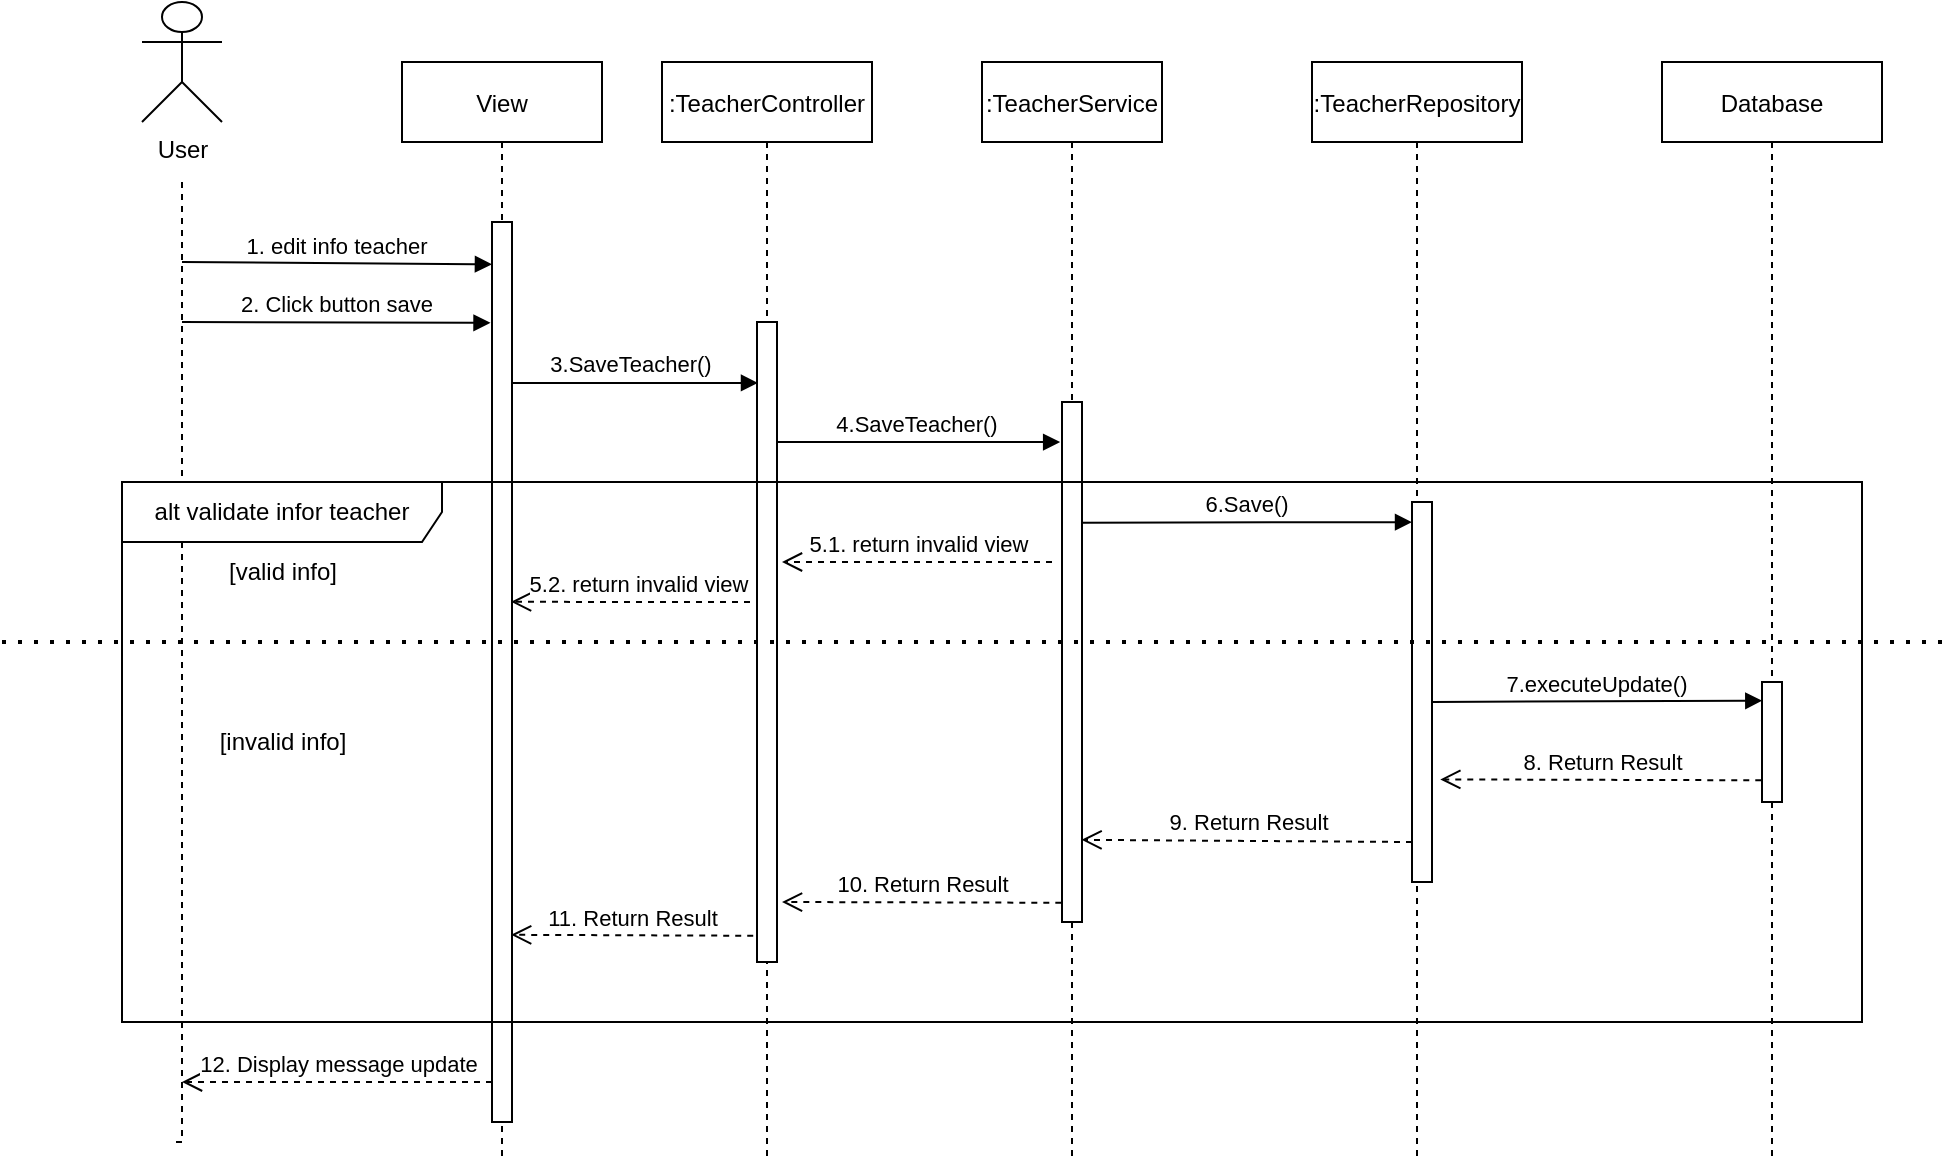 <mxfile version="21.1.1" type="device" pages="2">
  <diagram id="kgpKYQtTHZ0yAKxKKP6v" name="Update">
    <mxGraphModel dx="1843" dy="489" grid="1" gridSize="10" guides="1" tooltips="1" connect="1" arrows="1" fold="1" page="1" pageScale="1" pageWidth="850" pageHeight="1100" math="0" shadow="0">
      <root>
        <mxCell id="0" />
        <mxCell id="1" parent="0" />
        <mxCell id="1rYxMRe_m1wBD9LGmmaj-11" style="edgeStyle=orthogonalEdgeStyle;rounded=0;orthogonalLoop=1;jettySize=auto;html=1;dashed=1;endArrow=none;endFill=0;" parent="1" edge="1">
          <mxGeometry relative="1" as="geometry">
            <mxPoint x="-165" y="950" as="targetPoint" />
            <mxPoint x="-160" y="470" as="sourcePoint" />
            <Array as="points">
              <mxPoint x="-160" y="950" />
            </Array>
          </mxGeometry>
        </mxCell>
        <mxCell id="1rYxMRe_m1wBD9LGmmaj-10" value="User" style="shape=umlActor;verticalLabelPosition=bottom;verticalAlign=top;html=1;" parent="1" vertex="1">
          <mxGeometry x="-180" y="380" width="40" height="60" as="geometry" />
        </mxCell>
        <mxCell id="1rYxMRe_m1wBD9LGmmaj-12" value="View" style="shape=umlLifeline;perimeter=lifelinePerimeter;container=1;collapsible=0;recursiveResize=0;rounded=0;shadow=0;strokeWidth=1;" parent="1" vertex="1">
          <mxGeometry x="-50" y="410" width="100" height="550" as="geometry" />
        </mxCell>
        <mxCell id="b2dAvK26NsnJdoIZ1mw7-11" value="5.2. return invalid view" style="html=1;verticalAlign=bottom;endArrow=open;dashed=1;endSize=8;exitX=0;exitY=0.322;exitDx=0;exitDy=0;exitPerimeter=0;entryX=0.953;entryY=0.422;entryDx=0;entryDy=0;entryPerimeter=0;" parent="1rYxMRe_m1wBD9LGmmaj-12" edge="1" target="b2dAvK26NsnJdoIZ1mw7-13">
          <mxGeometry relative="1" as="geometry">
            <mxPoint x="180" y="270.07" as="sourcePoint" />
            <mxPoint x="60" y="270" as="targetPoint" />
          </mxGeometry>
        </mxCell>
        <mxCell id="1rYxMRe_m1wBD9LGmmaj-13" value=":TeacherController" style="shape=umlLifeline;perimeter=lifelinePerimeter;container=1;collapsible=0;recursiveResize=0;rounded=0;shadow=0;strokeWidth=1;" parent="1" vertex="1">
          <mxGeometry x="80" y="410" width="105" height="550" as="geometry" />
        </mxCell>
        <mxCell id="b2dAvK26NsnJdoIZ1mw7-9" value="4.SaveTeacher()" style="html=1;verticalAlign=bottom;endArrow=block;entryX=-0.092;entryY=0.077;entryDx=0;entryDy=0;entryPerimeter=0;" parent="1rYxMRe_m1wBD9LGmmaj-13" edge="1" target="b2dAvK26NsnJdoIZ1mw7-15">
          <mxGeometry width="80" relative="1" as="geometry">
            <mxPoint x="55" y="190" as="sourcePoint" />
            <mxPoint x="195" y="190" as="targetPoint" />
          </mxGeometry>
        </mxCell>
        <mxCell id="b2dAvK26NsnJdoIZ1mw7-10" value="5.1. return invalid view" style="html=1;verticalAlign=bottom;endArrow=open;dashed=1;endSize=8;" parent="1rYxMRe_m1wBD9LGmmaj-13" edge="1">
          <mxGeometry relative="1" as="geometry">
            <mxPoint x="195" y="250" as="sourcePoint" />
            <mxPoint x="60" y="250" as="targetPoint" />
          </mxGeometry>
        </mxCell>
        <mxCell id="b2dAvK26NsnJdoIZ1mw7-41" value="" style="html=1;points=[];perimeter=orthogonalPerimeter;" parent="1rYxMRe_m1wBD9LGmmaj-13" vertex="1">
          <mxGeometry x="47.5" y="130" width="10" height="320" as="geometry" />
        </mxCell>
        <mxCell id="1rYxMRe_m1wBD9LGmmaj-14" value=":TeacherService" style="shape=umlLifeline;perimeter=lifelinePerimeter;container=1;collapsible=0;recursiveResize=0;rounded=0;shadow=0;strokeWidth=1;" parent="1" vertex="1">
          <mxGeometry x="240" y="410" width="90" height="550" as="geometry" />
        </mxCell>
        <mxCell id="b2dAvK26NsnJdoIZ1mw7-33" value="9. Return Result" style="html=1;verticalAlign=bottom;endArrow=open;dashed=1;endSize=8;entryX=0.977;entryY=0.842;entryDx=0;entryDy=0;entryPerimeter=0;" parent="1rYxMRe_m1wBD9LGmmaj-14" edge="1" target="b2dAvK26NsnJdoIZ1mw7-15">
          <mxGeometry relative="1" as="geometry">
            <mxPoint x="215" y="390" as="sourcePoint" />
            <mxPoint x="65" y="390" as="targetPoint" />
          </mxGeometry>
        </mxCell>
        <mxCell id="b2dAvK26NsnJdoIZ1mw7-15" value="" style="html=1;points=[];perimeter=orthogonalPerimeter;" parent="1rYxMRe_m1wBD9LGmmaj-14" vertex="1">
          <mxGeometry x="40" y="170" width="10" height="260" as="geometry" />
        </mxCell>
        <mxCell id="1rYxMRe_m1wBD9LGmmaj-15" value=":TeacherRepository" style="shape=umlLifeline;perimeter=lifelinePerimeter;container=1;collapsible=0;recursiveResize=0;rounded=0;shadow=0;strokeWidth=1;" parent="1" vertex="1">
          <mxGeometry x="405" y="410" width="105" height="550" as="geometry" />
        </mxCell>
        <mxCell id="b2dAvK26NsnJdoIZ1mw7-25" value="" style="html=1;points=[];perimeter=orthogonalPerimeter;" parent="1rYxMRe_m1wBD9LGmmaj-15" vertex="1">
          <mxGeometry x="50" y="220" width="10" height="190" as="geometry" />
        </mxCell>
        <mxCell id="1rYxMRe_m1wBD9LGmmaj-16" value="Database" style="shape=umlLifeline;perimeter=lifelinePerimeter;container=1;collapsible=0;recursiveResize=0;rounded=0;shadow=0;strokeWidth=1;" parent="1" vertex="1">
          <mxGeometry x="580" y="410" width="110" height="550" as="geometry" />
        </mxCell>
        <mxCell id="b2dAvK26NsnJdoIZ1mw7-26" value="" style="html=1;points=[];perimeter=orthogonalPerimeter;" parent="1rYxMRe_m1wBD9LGmmaj-16" vertex="1">
          <mxGeometry x="50" y="310" width="10" height="60" as="geometry" />
        </mxCell>
        <mxCell id="b2dAvK26NsnJdoIZ1mw7-2" value="1. edit info teacher" style="html=1;verticalAlign=bottom;endArrow=block;entryX=-0.003;entryY=0.047;entryDx=0;entryDy=0;entryPerimeter=0;" parent="1" edge="1" target="b2dAvK26NsnJdoIZ1mw7-13">
          <mxGeometry width="80" relative="1" as="geometry">
            <mxPoint x="-160" y="510" as="sourcePoint" />
            <mxPoint x="-10" y="510" as="targetPoint" />
          </mxGeometry>
        </mxCell>
        <mxCell id="b2dAvK26NsnJdoIZ1mw7-4" value="2. Click button save" style="html=1;verticalAlign=bottom;endArrow=block;entryX=-0.074;entryY=0.112;entryDx=0;entryDy=0;entryPerimeter=0;" parent="1" edge="1" target="b2dAvK26NsnJdoIZ1mw7-13">
          <mxGeometry width="80" relative="1" as="geometry">
            <mxPoint x="-160" y="540" as="sourcePoint" />
            <mxPoint x="-10" y="540" as="targetPoint" />
          </mxGeometry>
        </mxCell>
        <mxCell id="b2dAvK26NsnJdoIZ1mw7-6" value="3.SaveTeacher()" style="html=1;verticalAlign=bottom;endArrow=block;entryX=-0.2;entryY=0.07;entryDx=0;entryDy=0;entryPerimeter=0;" parent="1" source="1rYxMRe_m1wBD9LGmmaj-12" edge="1">
          <mxGeometry width="80" relative="1" as="geometry">
            <mxPoint x="20" y="570" as="sourcePoint" />
            <mxPoint x="128" y="570.45" as="targetPoint" />
          </mxGeometry>
        </mxCell>
        <mxCell id="b2dAvK26NsnJdoIZ1mw7-13" value="" style="html=1;points=[];perimeter=orthogonalPerimeter;" parent="1" vertex="1">
          <mxGeometry x="-5" y="490" width="10" height="450" as="geometry" />
        </mxCell>
        <mxCell id="b2dAvK26NsnJdoIZ1mw7-20" value="6.Save()" style="html=1;verticalAlign=bottom;endArrow=block;exitX=0.998;exitY=0.232;exitDx=0;exitDy=0;exitPerimeter=0;entryX=0.002;entryY=0.053;entryDx=0;entryDy=0;entryPerimeter=0;" parent="1" source="b2dAvK26NsnJdoIZ1mw7-15" target="b2dAvK26NsnJdoIZ1mw7-25" edge="1">
          <mxGeometry width="80" relative="1" as="geometry">
            <mxPoint x="310" y="710" as="sourcePoint" />
            <mxPoint x="450" y="644" as="targetPoint" />
          </mxGeometry>
        </mxCell>
        <mxCell id="b2dAvK26NsnJdoIZ1mw7-21" value="7.executeUpdate()" style="html=1;verticalAlign=bottom;endArrow=block;exitX=1;exitY=0.526;exitDx=0;exitDy=0;exitPerimeter=0;entryX=0.015;entryY=0.156;entryDx=0;entryDy=0;entryPerimeter=0;" parent="1" edge="1" target="b2dAvK26NsnJdoIZ1mw7-26" source="b2dAvK26NsnJdoIZ1mw7-25">
          <mxGeometry width="80" relative="1" as="geometry">
            <mxPoint x="470" y="730" as="sourcePoint" />
            <mxPoint x="620" y="730" as="targetPoint" />
          </mxGeometry>
        </mxCell>
        <mxCell id="b2dAvK26NsnJdoIZ1mw7-34" value="10. Return Result" style="html=1;verticalAlign=bottom;endArrow=open;dashed=1;endSize=8;exitX=-0.034;exitY=0.963;exitDx=0;exitDy=0;exitPerimeter=0;" parent="1" edge="1" source="b2dAvK26NsnJdoIZ1mw7-15">
          <mxGeometry relative="1" as="geometry">
            <mxPoint x="270" y="830" as="sourcePoint" />
            <mxPoint x="140" y="830" as="targetPoint" />
          </mxGeometry>
        </mxCell>
        <mxCell id="b2dAvK26NsnJdoIZ1mw7-35" value="11. Return Result" style="html=1;verticalAlign=bottom;endArrow=open;dashed=1;endSize=8;entryX=0.957;entryY=0.792;entryDx=0;entryDy=0;entryPerimeter=0;exitX=-0.189;exitY=0.959;exitDx=0;exitDy=0;exitPerimeter=0;" parent="1" source="b2dAvK26NsnJdoIZ1mw7-41" target="b2dAvK26NsnJdoIZ1mw7-13" edge="1">
          <mxGeometry relative="1" as="geometry">
            <mxPoint x="130" y="846" as="sourcePoint" />
            <mxPoint x="-10" y="850" as="targetPoint" />
          </mxGeometry>
        </mxCell>
        <mxCell id="b2dAvK26NsnJdoIZ1mw7-36" value="12. Display message update" style="html=1;verticalAlign=bottom;endArrow=open;dashed=1;endSize=8;" parent="1" edge="1">
          <mxGeometry relative="1" as="geometry">
            <mxPoint x="-5" y="920" as="sourcePoint" />
            <mxPoint x="-160" y="920" as="targetPoint" />
            <Array as="points">
              <mxPoint x="-90" y="920" />
            </Array>
          </mxGeometry>
        </mxCell>
        <mxCell id="b2dAvK26NsnJdoIZ1mw7-32" value="8. Return Result" style="html=1;verticalAlign=bottom;endArrow=open;dashed=1;endSize=8;entryX=1.415;entryY=0.73;entryDx=0;entryDy=0;entryPerimeter=0;exitX=-0.036;exitY=0.819;exitDx=0;exitDy=0;exitPerimeter=0;" parent="1" edge="1" target="b2dAvK26NsnJdoIZ1mw7-25" source="b2dAvK26NsnJdoIZ1mw7-26">
          <mxGeometry relative="1" as="geometry">
            <mxPoint x="620" y="770" as="sourcePoint" />
            <mxPoint x="470" y="770" as="targetPoint" />
          </mxGeometry>
        </mxCell>
        <mxCell id="b2dAvK26NsnJdoIZ1mw7-17" value="[invalid info]" style="text;html=1;align=center;verticalAlign=middle;resizable=0;points=[];autosize=1;strokeColor=none;fillColor=none;" parent="1" vertex="1">
          <mxGeometry x="-155" y="735" width="90" height="30" as="geometry" />
        </mxCell>
        <mxCell id="b2dAvK26NsnJdoIZ1mw7-18" value="[valid info]" style="text;html=1;align=center;verticalAlign=middle;resizable=0;points=[];autosize=1;strokeColor=none;fillColor=none;" parent="1" vertex="1">
          <mxGeometry x="-150" y="650" width="80" height="30" as="geometry" />
        </mxCell>
        <mxCell id="b2dAvK26NsnJdoIZ1mw7-37" value="alt validate infor teacher" style="shape=umlFrame;whiteSpace=wrap;html=1;width=160;height=30;" parent="1" vertex="1">
          <mxGeometry x="-190" y="620" width="870" height="270" as="geometry" />
        </mxCell>
        <mxCell id="n6bYkw5uS1Dy2Mw1IZPa-4" value="" style="endArrow=none;dashed=1;html=1;dashPattern=1 3;strokeWidth=2;rounded=0;" edge="1" parent="1">
          <mxGeometry width="50" height="50" relative="1" as="geometry">
            <mxPoint x="-250" y="700" as="sourcePoint" />
            <mxPoint x="720" y="700" as="targetPoint" />
          </mxGeometry>
        </mxCell>
      </root>
    </mxGraphModel>
  </diagram>
  <diagram id="io_VU6igj7z9Doh1AbqS" name="Create">
    <mxGraphModel dx="2049" dy="602" grid="1" gridSize="10" guides="1" tooltips="1" connect="1" arrows="1" fold="1" page="1" pageScale="1" pageWidth="827" pageHeight="1169" math="0" shadow="0">
      <root>
        <mxCell id="0" />
        <mxCell id="1" parent="0" />
        <mxCell id="3U3rnmwADKVfiF2Mk6Z_-1" style="edgeStyle=orthogonalEdgeStyle;rounded=0;orthogonalLoop=1;jettySize=auto;html=1;dashed=1;endArrow=none;endFill=0;" edge="1" parent="1">
          <mxGeometry relative="1" as="geometry">
            <mxPoint x="-165" y="950" as="targetPoint" />
            <mxPoint x="-160" y="470" as="sourcePoint" />
            <Array as="points">
              <mxPoint x="-160" y="950" />
            </Array>
          </mxGeometry>
        </mxCell>
        <mxCell id="3U3rnmwADKVfiF2Mk6Z_-2" value="User" style="shape=umlActor;verticalLabelPosition=bottom;verticalAlign=top;html=1;" vertex="1" parent="1">
          <mxGeometry x="-180" y="380" width="40" height="60" as="geometry" />
        </mxCell>
        <mxCell id="3U3rnmwADKVfiF2Mk6Z_-3" value="View" style="shape=umlLifeline;perimeter=lifelinePerimeter;container=1;collapsible=0;recursiveResize=0;rounded=0;shadow=0;strokeWidth=1;" vertex="1" parent="1">
          <mxGeometry x="-50" y="410" width="100" height="550" as="geometry" />
        </mxCell>
        <mxCell id="3U3rnmwADKVfiF2Mk6Z_-4" value="5.2. return invalid view" style="html=1;verticalAlign=bottom;endArrow=open;dashed=1;endSize=8;exitX=0;exitY=0.322;exitDx=0;exitDy=0;exitPerimeter=0;entryX=0.953;entryY=0.422;entryDx=0;entryDy=0;entryPerimeter=0;" edge="1" parent="3U3rnmwADKVfiF2Mk6Z_-3" target="3U3rnmwADKVfiF2Mk6Z_-19">
          <mxGeometry relative="1" as="geometry">
            <mxPoint x="180" y="270.07" as="sourcePoint" />
            <mxPoint x="60" y="270" as="targetPoint" />
          </mxGeometry>
        </mxCell>
        <mxCell id="3U3rnmwADKVfiF2Mk6Z_-5" value=":TeacherController" style="shape=umlLifeline;perimeter=lifelinePerimeter;container=1;collapsible=0;recursiveResize=0;rounded=0;shadow=0;strokeWidth=1;" vertex="1" parent="1">
          <mxGeometry x="80" y="410" width="105" height="550" as="geometry" />
        </mxCell>
        <mxCell id="3U3rnmwADKVfiF2Mk6Z_-6" value="4.AddTeacher()" style="html=1;verticalAlign=bottom;endArrow=block;entryX=-0.092;entryY=0.077;entryDx=0;entryDy=0;entryPerimeter=0;" edge="1" parent="3U3rnmwADKVfiF2Mk6Z_-5" target="3U3rnmwADKVfiF2Mk6Z_-11">
          <mxGeometry width="80" relative="1" as="geometry">
            <mxPoint x="55" y="190" as="sourcePoint" />
            <mxPoint x="195" y="190" as="targetPoint" />
          </mxGeometry>
        </mxCell>
        <mxCell id="3U3rnmwADKVfiF2Mk6Z_-7" value="5.1. return invalid view" style="html=1;verticalAlign=bottom;endArrow=open;dashed=1;endSize=8;" edge="1" parent="3U3rnmwADKVfiF2Mk6Z_-5">
          <mxGeometry relative="1" as="geometry">
            <mxPoint x="195" y="250" as="sourcePoint" />
            <mxPoint x="60" y="250" as="targetPoint" />
          </mxGeometry>
        </mxCell>
        <mxCell id="3U3rnmwADKVfiF2Mk6Z_-8" value="" style="html=1;points=[];perimeter=orthogonalPerimeter;" vertex="1" parent="3U3rnmwADKVfiF2Mk6Z_-5">
          <mxGeometry x="47.5" y="130" width="10" height="320" as="geometry" />
        </mxCell>
        <mxCell id="3U3rnmwADKVfiF2Mk6Z_-9" value=":TeacherService" style="shape=umlLifeline;perimeter=lifelinePerimeter;container=1;collapsible=0;recursiveResize=0;rounded=0;shadow=0;strokeWidth=1;" vertex="1" parent="1">
          <mxGeometry x="240" y="410" width="90" height="550" as="geometry" />
        </mxCell>
        <mxCell id="3U3rnmwADKVfiF2Mk6Z_-10" value="9. Return Result" style="html=1;verticalAlign=bottom;endArrow=open;dashed=1;endSize=8;entryX=0.977;entryY=0.842;entryDx=0;entryDy=0;entryPerimeter=0;" edge="1" parent="3U3rnmwADKVfiF2Mk6Z_-9" target="3U3rnmwADKVfiF2Mk6Z_-11">
          <mxGeometry relative="1" as="geometry">
            <mxPoint x="215" y="390" as="sourcePoint" />
            <mxPoint x="65" y="390" as="targetPoint" />
          </mxGeometry>
        </mxCell>
        <mxCell id="3U3rnmwADKVfiF2Mk6Z_-11" value="" style="html=1;points=[];perimeter=orthogonalPerimeter;" vertex="1" parent="3U3rnmwADKVfiF2Mk6Z_-9">
          <mxGeometry x="40" y="170" width="10" height="260" as="geometry" />
        </mxCell>
        <mxCell id="3U3rnmwADKVfiF2Mk6Z_-12" value=":TeacherRepository" style="shape=umlLifeline;perimeter=lifelinePerimeter;container=1;collapsible=0;recursiveResize=0;rounded=0;shadow=0;strokeWidth=1;" vertex="1" parent="1">
          <mxGeometry x="405" y="410" width="105" height="550" as="geometry" />
        </mxCell>
        <mxCell id="3U3rnmwADKVfiF2Mk6Z_-13" value="" style="html=1;points=[];perimeter=orthogonalPerimeter;" vertex="1" parent="3U3rnmwADKVfiF2Mk6Z_-12">
          <mxGeometry x="50" y="220" width="10" height="190" as="geometry" />
        </mxCell>
        <mxCell id="3U3rnmwADKVfiF2Mk6Z_-14" value="Database" style="shape=umlLifeline;perimeter=lifelinePerimeter;container=1;collapsible=0;recursiveResize=0;rounded=0;shadow=0;strokeWidth=1;" vertex="1" parent="1">
          <mxGeometry x="580" y="410" width="110" height="550" as="geometry" />
        </mxCell>
        <mxCell id="3U3rnmwADKVfiF2Mk6Z_-15" value="" style="html=1;points=[];perimeter=orthogonalPerimeter;" vertex="1" parent="3U3rnmwADKVfiF2Mk6Z_-14">
          <mxGeometry x="50" y="310" width="10" height="60" as="geometry" />
        </mxCell>
        <mxCell id="3U3rnmwADKVfiF2Mk6Z_-16" value="1. add info teacher" style="html=1;verticalAlign=bottom;endArrow=block;entryX=-0.003;entryY=0.047;entryDx=0;entryDy=0;entryPerimeter=0;" edge="1" parent="1" target="3U3rnmwADKVfiF2Mk6Z_-19">
          <mxGeometry width="80" relative="1" as="geometry">
            <mxPoint x="-160" y="510" as="sourcePoint" />
            <mxPoint x="-10" y="510" as="targetPoint" />
          </mxGeometry>
        </mxCell>
        <mxCell id="3U3rnmwADKVfiF2Mk6Z_-17" value="2. Click button save" style="html=1;verticalAlign=bottom;endArrow=block;entryX=-0.074;entryY=0.112;entryDx=0;entryDy=0;entryPerimeter=0;" edge="1" parent="1" target="3U3rnmwADKVfiF2Mk6Z_-19">
          <mxGeometry width="80" relative="1" as="geometry">
            <mxPoint x="-160" y="540" as="sourcePoint" />
            <mxPoint x="-10" y="540" as="targetPoint" />
          </mxGeometry>
        </mxCell>
        <mxCell id="3U3rnmwADKVfiF2Mk6Z_-18" value="3.AddTeacher()" style="html=1;verticalAlign=bottom;endArrow=block;entryX=-0.2;entryY=0.07;entryDx=0;entryDy=0;entryPerimeter=0;" edge="1" parent="1" source="3U3rnmwADKVfiF2Mk6Z_-3">
          <mxGeometry width="80" relative="1" as="geometry">
            <mxPoint x="20" y="570" as="sourcePoint" />
            <mxPoint x="128" y="570.45" as="targetPoint" />
          </mxGeometry>
        </mxCell>
        <mxCell id="3U3rnmwADKVfiF2Mk6Z_-19" value="" style="html=1;points=[];perimeter=orthogonalPerimeter;" vertex="1" parent="1">
          <mxGeometry x="-5" y="490" width="10" height="450" as="geometry" />
        </mxCell>
        <mxCell id="3U3rnmwADKVfiF2Mk6Z_-20" value="6.Add()" style="html=1;verticalAlign=bottom;endArrow=block;exitX=0.998;exitY=0.232;exitDx=0;exitDy=0;exitPerimeter=0;entryX=0.002;entryY=0.053;entryDx=0;entryDy=0;entryPerimeter=0;" edge="1" parent="1" source="3U3rnmwADKVfiF2Mk6Z_-11" target="3U3rnmwADKVfiF2Mk6Z_-13">
          <mxGeometry width="80" relative="1" as="geometry">
            <mxPoint x="310" y="710" as="sourcePoint" />
            <mxPoint x="450" y="644" as="targetPoint" />
          </mxGeometry>
        </mxCell>
        <mxCell id="3U3rnmwADKVfiF2Mk6Z_-21" value="7.executeAdd()" style="html=1;verticalAlign=bottom;endArrow=block;exitX=1;exitY=0.526;exitDx=0;exitDy=0;exitPerimeter=0;entryX=0.015;entryY=0.156;entryDx=0;entryDy=0;entryPerimeter=0;" edge="1" parent="1" source="3U3rnmwADKVfiF2Mk6Z_-13" target="3U3rnmwADKVfiF2Mk6Z_-15">
          <mxGeometry width="80" relative="1" as="geometry">
            <mxPoint x="470" y="730" as="sourcePoint" />
            <mxPoint x="620" y="730" as="targetPoint" />
          </mxGeometry>
        </mxCell>
        <mxCell id="3U3rnmwADKVfiF2Mk6Z_-22" value="10. Return Result" style="html=1;verticalAlign=bottom;endArrow=open;dashed=1;endSize=8;exitX=-0.034;exitY=0.963;exitDx=0;exitDy=0;exitPerimeter=0;" edge="1" parent="1" source="3U3rnmwADKVfiF2Mk6Z_-11">
          <mxGeometry relative="1" as="geometry">
            <mxPoint x="270" y="830" as="sourcePoint" />
            <mxPoint x="140" y="830" as="targetPoint" />
          </mxGeometry>
        </mxCell>
        <mxCell id="3U3rnmwADKVfiF2Mk6Z_-23" value="11. Return Result" style="html=1;verticalAlign=bottom;endArrow=open;dashed=1;endSize=8;entryX=0.957;entryY=0.792;entryDx=0;entryDy=0;entryPerimeter=0;exitX=-0.189;exitY=0.959;exitDx=0;exitDy=0;exitPerimeter=0;" edge="1" parent="1" source="3U3rnmwADKVfiF2Mk6Z_-8" target="3U3rnmwADKVfiF2Mk6Z_-19">
          <mxGeometry relative="1" as="geometry">
            <mxPoint x="130" y="846" as="sourcePoint" />
            <mxPoint x="-10" y="850" as="targetPoint" />
          </mxGeometry>
        </mxCell>
        <mxCell id="3U3rnmwADKVfiF2Mk6Z_-24" value="12. Display message update" style="html=1;verticalAlign=bottom;endArrow=open;dashed=1;endSize=8;" edge="1" parent="1">
          <mxGeometry relative="1" as="geometry">
            <mxPoint x="-5" y="920" as="sourcePoint" />
            <mxPoint x="-160" y="920" as="targetPoint" />
            <Array as="points">
              <mxPoint x="-90" y="920" />
            </Array>
          </mxGeometry>
        </mxCell>
        <mxCell id="3U3rnmwADKVfiF2Mk6Z_-25" value="8. Return Result" style="html=1;verticalAlign=bottom;endArrow=open;dashed=1;endSize=8;entryX=1.415;entryY=0.73;entryDx=0;entryDy=0;entryPerimeter=0;exitX=-0.036;exitY=0.819;exitDx=0;exitDy=0;exitPerimeter=0;" edge="1" parent="1" source="3U3rnmwADKVfiF2Mk6Z_-15" target="3U3rnmwADKVfiF2Mk6Z_-13">
          <mxGeometry relative="1" as="geometry">
            <mxPoint x="620" y="770" as="sourcePoint" />
            <mxPoint x="470" y="770" as="targetPoint" />
          </mxGeometry>
        </mxCell>
        <mxCell id="3U3rnmwADKVfiF2Mk6Z_-26" value="[invalid info]" style="text;html=1;align=center;verticalAlign=middle;resizable=0;points=[];autosize=1;strokeColor=none;fillColor=none;" vertex="1" parent="1">
          <mxGeometry x="-155" y="735" width="90" height="30" as="geometry" />
        </mxCell>
        <mxCell id="3U3rnmwADKVfiF2Mk6Z_-27" value="[valid info]" style="text;html=1;align=center;verticalAlign=middle;resizable=0;points=[];autosize=1;strokeColor=none;fillColor=none;" vertex="1" parent="1">
          <mxGeometry x="-150" y="650" width="80" height="30" as="geometry" />
        </mxCell>
        <mxCell id="3U3rnmwADKVfiF2Mk6Z_-28" value="alt validate infor teacher" style="shape=umlFrame;whiteSpace=wrap;html=1;width=160;height=30;" vertex="1" parent="1">
          <mxGeometry x="-190" y="620" width="870" height="270" as="geometry" />
        </mxCell>
        <mxCell id="3U3rnmwADKVfiF2Mk6Z_-29" value="" style="endArrow=none;dashed=1;html=1;dashPattern=1 3;strokeWidth=2;rounded=0;" edge="1" parent="1">
          <mxGeometry width="50" height="50" relative="1" as="geometry">
            <mxPoint x="-250" y="700" as="sourcePoint" />
            <mxPoint x="720" y="700" as="targetPoint" />
          </mxGeometry>
        </mxCell>
      </root>
    </mxGraphModel>
  </diagram>
</mxfile>
